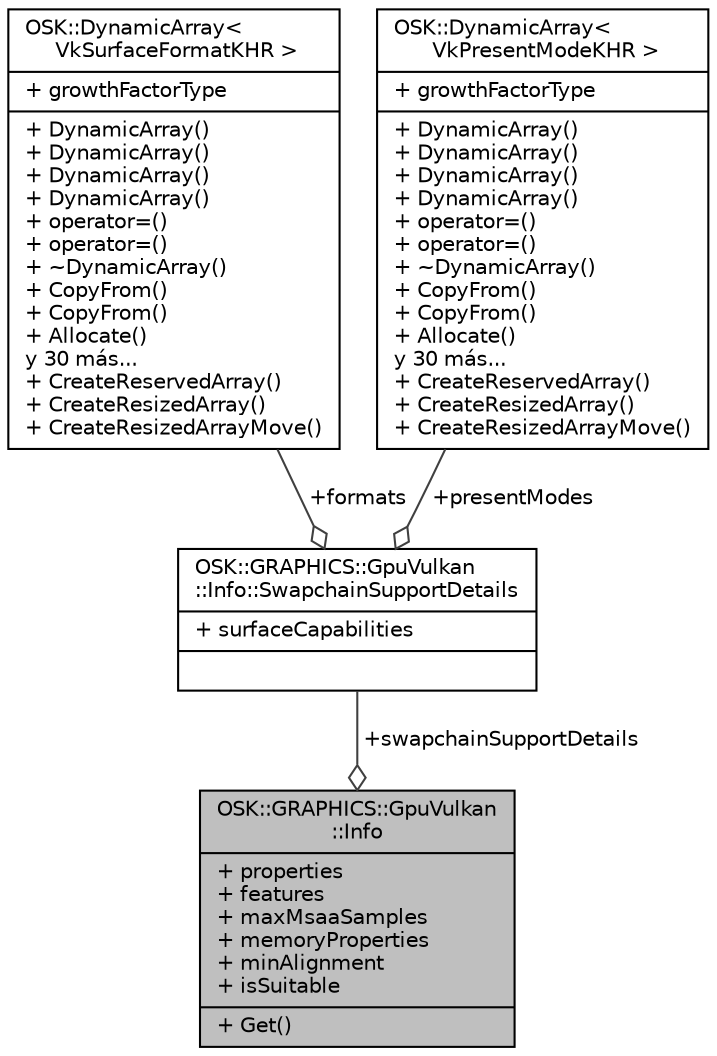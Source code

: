 digraph "OSK::GRAPHICS::GpuVulkan::Info"
{
 // INTERACTIVE_SVG=YES
 // LATEX_PDF_SIZE
  edge [fontname="Helvetica",fontsize="10",labelfontname="Helvetica",labelfontsize="10"];
  node [fontname="Helvetica",fontsize="10",shape=record];
  Node1 [label="{OSK::GRAPHICS::GpuVulkan\l::Info\n|+ properties\l+ features\l+ maxMsaaSamples\l+ memoryProperties\l+ minAlignment\l+ isSuitable\l|+ Get()\l}",height=0.2,width=0.4,color="black", fillcolor="grey75", style="filled", fontcolor="black",tooltip="Información interna de una GPU."];
  Node2 -> Node1 [color="grey25",fontsize="10",style="solid",label=" +swapchainSupportDetails" ,arrowhead="odiamond",fontname="Helvetica"];
  Node2 [label="{OSK::GRAPHICS::GpuVulkan\l::Info::SwapchainSupportDetails\n|+ surfaceCapabilities\l|}",height=0.2,width=0.4,color="black", fillcolor="white", style="filled",URL="$struct_o_s_k_1_1_g_r_a_p_h_i_c_s_1_1_gpu_vulkan_1_1_info_1_1_swapchain_support_details.html",tooltip="Detalles sobre el soporte de swapchain de una GPU."];
  Node3 -> Node2 [color="grey25",fontsize="10",style="solid",label=" +formats" ,arrowhead="odiamond",fontname="Helvetica"];
  Node3 [label="{OSK::DynamicArray\<\l VkSurfaceFormatKHR \>\n|+ growthFactorType\l|+ DynamicArray()\l+ DynamicArray()\l+ DynamicArray()\l+ DynamicArray()\l+ operator=()\l+ operator=()\l+ ~DynamicArray()\l+ CopyFrom()\l+ CopyFrom()\l+ Allocate()\ly 30 más...\l+ CreateReservedArray()\l+ CreateResizedArray()\l+ CreateResizedArrayMove()\l}",height=0.2,width=0.4,color="black", fillcolor="white", style="filled",URL="$class_o_s_k_1_1_dynamic_array.html",tooltip=" "];
  Node4 -> Node2 [color="grey25",fontsize="10",style="solid",label=" +presentModes" ,arrowhead="odiamond",fontname="Helvetica"];
  Node4 [label="{OSK::DynamicArray\<\l VkPresentModeKHR \>\n|+ growthFactorType\l|+ DynamicArray()\l+ DynamicArray()\l+ DynamicArray()\l+ DynamicArray()\l+ operator=()\l+ operator=()\l+ ~DynamicArray()\l+ CopyFrom()\l+ CopyFrom()\l+ Allocate()\ly 30 más...\l+ CreateReservedArray()\l+ CreateResizedArray()\l+ CreateResizedArrayMove()\l}",height=0.2,width=0.4,color="black", fillcolor="white", style="filled",URL="$class_o_s_k_1_1_dynamic_array.html",tooltip=" "];
}
